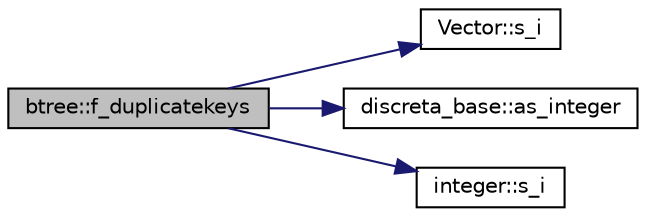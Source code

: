 digraph "btree::f_duplicatekeys"
{
  edge [fontname="Helvetica",fontsize="10",labelfontname="Helvetica",labelfontsize="10"];
  node [fontname="Helvetica",fontsize="10",shape=record];
  rankdir="LR";
  Node896 [label="btree::f_duplicatekeys",height=0.2,width=0.4,color="black", fillcolor="grey75", style="filled", fontcolor="black"];
  Node896 -> Node897 [color="midnightblue",fontsize="10",style="solid",fontname="Helvetica"];
  Node897 [label="Vector::s_i",height=0.2,width=0.4,color="black", fillcolor="white", style="filled",URL="$d5/db2/class_vector.html#a1c4fe1752523df8119f70dd550244871"];
  Node896 -> Node898 [color="midnightblue",fontsize="10",style="solid",fontname="Helvetica"];
  Node898 [label="discreta_base::as_integer",height=0.2,width=0.4,color="black", fillcolor="white", style="filled",URL="$d7/d71/classdiscreta__base.html#a00d7691eaf874fd283d942692fe8dd26"];
  Node896 -> Node899 [color="midnightblue",fontsize="10",style="solid",fontname="Helvetica"];
  Node899 [label="integer::s_i",height=0.2,width=0.4,color="black", fillcolor="white", style="filled",URL="$d0/de5/classinteger.html#adf28e9f94d4c844adaa950deeb80b904"];
}
